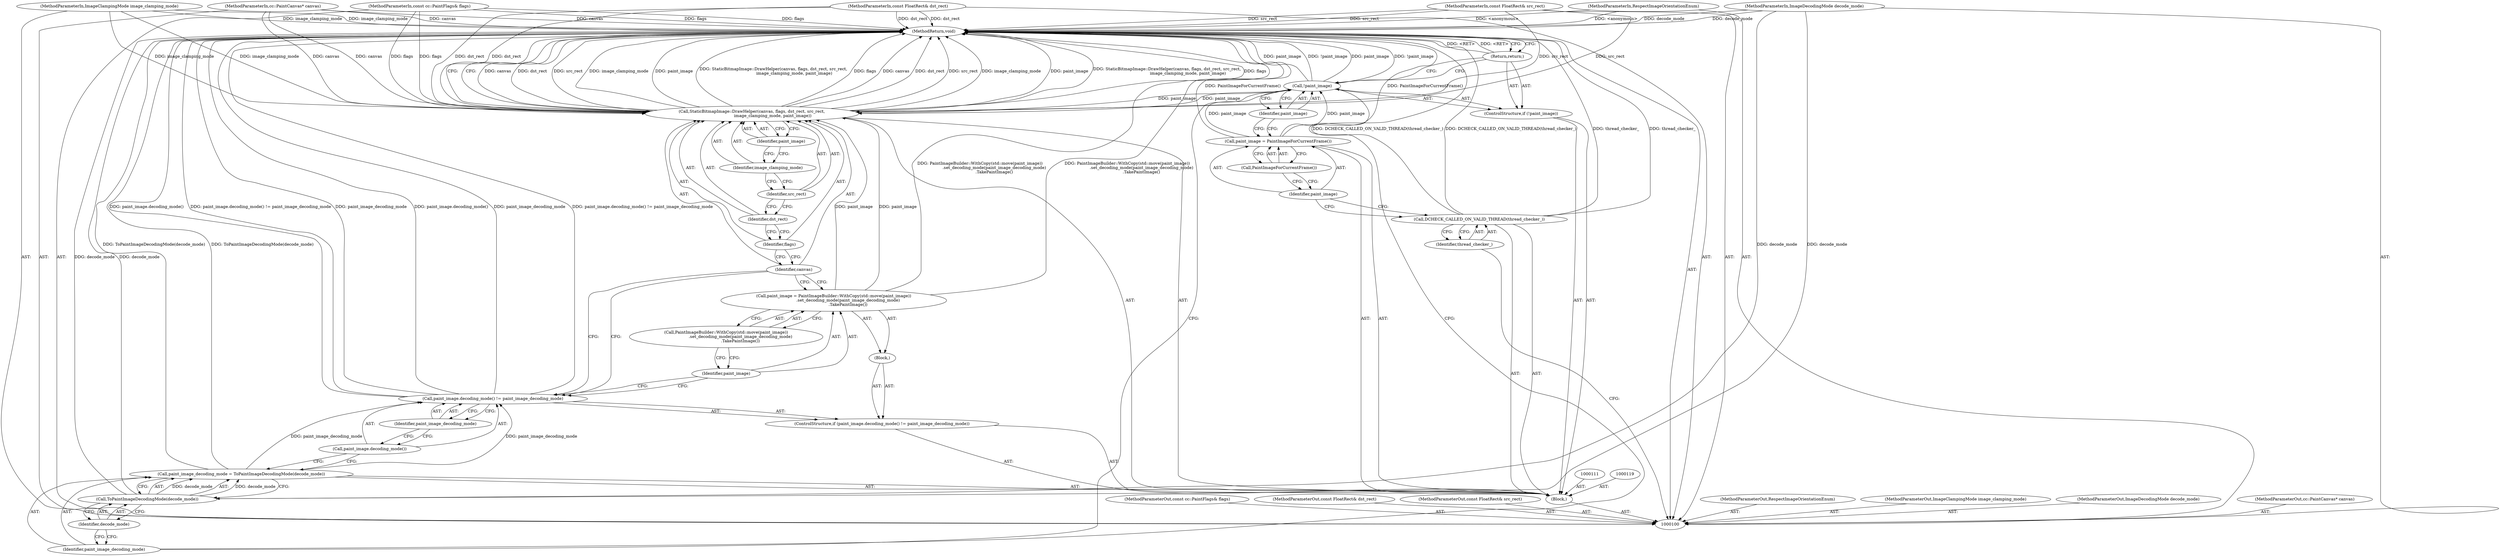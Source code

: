 digraph "0_Chrome_78d89fe556cb5dabbc47b4967cdf55e607e29580_6" {
"1000139" [label="(MethodReturn,void)"];
"1000101" [label="(MethodParameterIn,cc::PaintCanvas* canvas)"];
"1000190" [label="(MethodParameterOut,cc::PaintCanvas* canvas)"];
"1000115" [label="(ControlStructure,if (!paint_image))"];
"1000116" [label="(Call,!paint_image)"];
"1000117" [label="(Identifier,paint_image)"];
"1000118" [label="(Return,return;)"];
"1000122" [label="(Call,ToPaintImageDecodingMode(decode_mode))"];
"1000123" [label="(Identifier,decode_mode)"];
"1000120" [label="(Call,paint_image_decoding_mode = ToPaintImageDecodingMode(decode_mode))"];
"1000121" [label="(Identifier,paint_image_decoding_mode)"];
"1000124" [label="(ControlStructure,if (paint_image.decoding_mode() != paint_image_decoding_mode))"];
"1000127" [label="(Identifier,paint_image_decoding_mode)"];
"1000125" [label="(Call,paint_image.decoding_mode() != paint_image_decoding_mode)"];
"1000126" [label="(Call,paint_image.decoding_mode())"];
"1000128" [label="(Block,)"];
"1000131" [label="(Call,PaintImageBuilder::WithCopy(std::move(paint_image))\n                      .set_decoding_mode(paint_image_decoding_mode)\n                      .TakePaintImage())"];
"1000129" [label="(Call,paint_image = PaintImageBuilder::WithCopy(std::move(paint_image))\n                      .set_decoding_mode(paint_image_decoding_mode)\n                      .TakePaintImage())"];
"1000130" [label="(Identifier,paint_image)"];
"1000132" [label="(Call,StaticBitmapImage::DrawHelper(canvas, flags, dst_rect, src_rect,\n                                image_clamping_mode, paint_image))"];
"1000133" [label="(Identifier,canvas)"];
"1000134" [label="(Identifier,flags)"];
"1000135" [label="(Identifier,dst_rect)"];
"1000136" [label="(Identifier,src_rect)"];
"1000137" [label="(Identifier,image_clamping_mode)"];
"1000138" [label="(Identifier,paint_image)"];
"1000102" [label="(MethodParameterIn,const cc::PaintFlags& flags)"];
"1000191" [label="(MethodParameterOut,const cc::PaintFlags& flags)"];
"1000103" [label="(MethodParameterIn,const FloatRect& dst_rect)"];
"1000192" [label="(MethodParameterOut,const FloatRect& dst_rect)"];
"1000104" [label="(MethodParameterIn,const FloatRect& src_rect)"];
"1000193" [label="(MethodParameterOut,const FloatRect& src_rect)"];
"1000105" [label="(MethodParameterIn,RespectImageOrientationEnum)"];
"1000194" [label="(MethodParameterOut,RespectImageOrientationEnum)"];
"1000106" [label="(MethodParameterIn,ImageClampingMode image_clamping_mode)"];
"1000195" [label="(MethodParameterOut,ImageClampingMode image_clamping_mode)"];
"1000107" [label="(MethodParameterIn,ImageDecodingMode decode_mode)"];
"1000196" [label="(MethodParameterOut,ImageDecodingMode decode_mode)"];
"1000108" [label="(Block,)"];
"1000109" [label="(Call,DCHECK_CALLED_ON_VALID_THREAD(thread_checker_))"];
"1000110" [label="(Identifier,thread_checker_)"];
"1000114" [label="(Call,PaintImageForCurrentFrame())"];
"1000112" [label="(Call,paint_image = PaintImageForCurrentFrame())"];
"1000113" [label="(Identifier,paint_image)"];
"1000139" -> "1000100"  [label="AST: "];
"1000139" -> "1000118"  [label="CFG: "];
"1000139" -> "1000132"  [label="CFG: "];
"1000116" -> "1000139"  [label="DDG: paint_image"];
"1000116" -> "1000139"  [label="DDG: !paint_image"];
"1000125" -> "1000139"  [label="DDG: paint_image.decoding_mode()"];
"1000125" -> "1000139"  [label="DDG: paint_image.decoding_mode() != paint_image_decoding_mode"];
"1000125" -> "1000139"  [label="DDG: paint_image_decoding_mode"];
"1000107" -> "1000139"  [label="DDG: decode_mode"];
"1000104" -> "1000139"  [label="DDG: src_rect"];
"1000105" -> "1000139"  [label="DDG: <anonymous>"];
"1000112" -> "1000139"  [label="DDG: PaintImageForCurrentFrame()"];
"1000132" -> "1000139"  [label="DDG: paint_image"];
"1000132" -> "1000139"  [label="DDG: StaticBitmapImage::DrawHelper(canvas, flags, dst_rect, src_rect,\n                                image_clamping_mode, paint_image)"];
"1000132" -> "1000139"  [label="DDG: flags"];
"1000132" -> "1000139"  [label="DDG: canvas"];
"1000132" -> "1000139"  [label="DDG: dst_rect"];
"1000132" -> "1000139"  [label="DDG: src_rect"];
"1000132" -> "1000139"  [label="DDG: image_clamping_mode"];
"1000129" -> "1000139"  [label="DDG: PaintImageBuilder::WithCopy(std::move(paint_image))\n                      .set_decoding_mode(paint_image_decoding_mode)\n                      .TakePaintImage()"];
"1000122" -> "1000139"  [label="DDG: decode_mode"];
"1000103" -> "1000139"  [label="DDG: dst_rect"];
"1000102" -> "1000139"  [label="DDG: flags"];
"1000101" -> "1000139"  [label="DDG: canvas"];
"1000109" -> "1000139"  [label="DDG: thread_checker_"];
"1000109" -> "1000139"  [label="DDG: DCHECK_CALLED_ON_VALID_THREAD(thread_checker_)"];
"1000120" -> "1000139"  [label="DDG: ToPaintImageDecodingMode(decode_mode)"];
"1000106" -> "1000139"  [label="DDG: image_clamping_mode"];
"1000118" -> "1000139"  [label="DDG: <RET>"];
"1000101" -> "1000100"  [label="AST: "];
"1000101" -> "1000139"  [label="DDG: canvas"];
"1000101" -> "1000132"  [label="DDG: canvas"];
"1000190" -> "1000100"  [label="AST: "];
"1000115" -> "1000108"  [label="AST: "];
"1000116" -> "1000115"  [label="AST: "];
"1000118" -> "1000115"  [label="AST: "];
"1000116" -> "1000115"  [label="AST: "];
"1000116" -> "1000117"  [label="CFG: "];
"1000117" -> "1000116"  [label="AST: "];
"1000118" -> "1000116"  [label="CFG: "];
"1000121" -> "1000116"  [label="CFG: "];
"1000116" -> "1000139"  [label="DDG: paint_image"];
"1000116" -> "1000139"  [label="DDG: !paint_image"];
"1000112" -> "1000116"  [label="DDG: paint_image"];
"1000116" -> "1000132"  [label="DDG: paint_image"];
"1000117" -> "1000116"  [label="AST: "];
"1000117" -> "1000112"  [label="CFG: "];
"1000116" -> "1000117"  [label="CFG: "];
"1000118" -> "1000115"  [label="AST: "];
"1000118" -> "1000116"  [label="CFG: "];
"1000139" -> "1000118"  [label="CFG: "];
"1000118" -> "1000139"  [label="DDG: <RET>"];
"1000122" -> "1000120"  [label="AST: "];
"1000122" -> "1000123"  [label="CFG: "];
"1000123" -> "1000122"  [label="AST: "];
"1000120" -> "1000122"  [label="CFG: "];
"1000122" -> "1000139"  [label="DDG: decode_mode"];
"1000122" -> "1000120"  [label="DDG: decode_mode"];
"1000107" -> "1000122"  [label="DDG: decode_mode"];
"1000123" -> "1000122"  [label="AST: "];
"1000123" -> "1000121"  [label="CFG: "];
"1000122" -> "1000123"  [label="CFG: "];
"1000120" -> "1000108"  [label="AST: "];
"1000120" -> "1000122"  [label="CFG: "];
"1000121" -> "1000120"  [label="AST: "];
"1000122" -> "1000120"  [label="AST: "];
"1000126" -> "1000120"  [label="CFG: "];
"1000120" -> "1000139"  [label="DDG: ToPaintImageDecodingMode(decode_mode)"];
"1000122" -> "1000120"  [label="DDG: decode_mode"];
"1000120" -> "1000125"  [label="DDG: paint_image_decoding_mode"];
"1000121" -> "1000120"  [label="AST: "];
"1000121" -> "1000116"  [label="CFG: "];
"1000123" -> "1000121"  [label="CFG: "];
"1000124" -> "1000108"  [label="AST: "];
"1000125" -> "1000124"  [label="AST: "];
"1000128" -> "1000124"  [label="AST: "];
"1000127" -> "1000125"  [label="AST: "];
"1000127" -> "1000126"  [label="CFG: "];
"1000125" -> "1000127"  [label="CFG: "];
"1000125" -> "1000124"  [label="AST: "];
"1000125" -> "1000127"  [label="CFG: "];
"1000126" -> "1000125"  [label="AST: "];
"1000127" -> "1000125"  [label="AST: "];
"1000130" -> "1000125"  [label="CFG: "];
"1000133" -> "1000125"  [label="CFG: "];
"1000125" -> "1000139"  [label="DDG: paint_image.decoding_mode()"];
"1000125" -> "1000139"  [label="DDG: paint_image.decoding_mode() != paint_image_decoding_mode"];
"1000125" -> "1000139"  [label="DDG: paint_image_decoding_mode"];
"1000120" -> "1000125"  [label="DDG: paint_image_decoding_mode"];
"1000126" -> "1000125"  [label="AST: "];
"1000126" -> "1000120"  [label="CFG: "];
"1000127" -> "1000126"  [label="CFG: "];
"1000128" -> "1000124"  [label="AST: "];
"1000129" -> "1000128"  [label="AST: "];
"1000131" -> "1000129"  [label="AST: "];
"1000131" -> "1000130"  [label="CFG: "];
"1000129" -> "1000131"  [label="CFG: "];
"1000129" -> "1000128"  [label="AST: "];
"1000129" -> "1000131"  [label="CFG: "];
"1000130" -> "1000129"  [label="AST: "];
"1000131" -> "1000129"  [label="AST: "];
"1000133" -> "1000129"  [label="CFG: "];
"1000129" -> "1000139"  [label="DDG: PaintImageBuilder::WithCopy(std::move(paint_image))\n                      .set_decoding_mode(paint_image_decoding_mode)\n                      .TakePaintImage()"];
"1000129" -> "1000132"  [label="DDG: paint_image"];
"1000130" -> "1000129"  [label="AST: "];
"1000130" -> "1000125"  [label="CFG: "];
"1000131" -> "1000130"  [label="CFG: "];
"1000132" -> "1000108"  [label="AST: "];
"1000132" -> "1000138"  [label="CFG: "];
"1000133" -> "1000132"  [label="AST: "];
"1000134" -> "1000132"  [label="AST: "];
"1000135" -> "1000132"  [label="AST: "];
"1000136" -> "1000132"  [label="AST: "];
"1000137" -> "1000132"  [label="AST: "];
"1000138" -> "1000132"  [label="AST: "];
"1000139" -> "1000132"  [label="CFG: "];
"1000132" -> "1000139"  [label="DDG: paint_image"];
"1000132" -> "1000139"  [label="DDG: StaticBitmapImage::DrawHelper(canvas, flags, dst_rect, src_rect,\n                                image_clamping_mode, paint_image)"];
"1000132" -> "1000139"  [label="DDG: flags"];
"1000132" -> "1000139"  [label="DDG: canvas"];
"1000132" -> "1000139"  [label="DDG: dst_rect"];
"1000132" -> "1000139"  [label="DDG: src_rect"];
"1000132" -> "1000139"  [label="DDG: image_clamping_mode"];
"1000101" -> "1000132"  [label="DDG: canvas"];
"1000102" -> "1000132"  [label="DDG: flags"];
"1000103" -> "1000132"  [label="DDG: dst_rect"];
"1000104" -> "1000132"  [label="DDG: src_rect"];
"1000106" -> "1000132"  [label="DDG: image_clamping_mode"];
"1000116" -> "1000132"  [label="DDG: paint_image"];
"1000129" -> "1000132"  [label="DDG: paint_image"];
"1000133" -> "1000132"  [label="AST: "];
"1000133" -> "1000129"  [label="CFG: "];
"1000133" -> "1000125"  [label="CFG: "];
"1000134" -> "1000133"  [label="CFG: "];
"1000134" -> "1000132"  [label="AST: "];
"1000134" -> "1000133"  [label="CFG: "];
"1000135" -> "1000134"  [label="CFG: "];
"1000135" -> "1000132"  [label="AST: "];
"1000135" -> "1000134"  [label="CFG: "];
"1000136" -> "1000135"  [label="CFG: "];
"1000136" -> "1000132"  [label="AST: "];
"1000136" -> "1000135"  [label="CFG: "];
"1000137" -> "1000136"  [label="CFG: "];
"1000137" -> "1000132"  [label="AST: "];
"1000137" -> "1000136"  [label="CFG: "];
"1000138" -> "1000137"  [label="CFG: "];
"1000138" -> "1000132"  [label="AST: "];
"1000138" -> "1000137"  [label="CFG: "];
"1000132" -> "1000138"  [label="CFG: "];
"1000102" -> "1000100"  [label="AST: "];
"1000102" -> "1000139"  [label="DDG: flags"];
"1000102" -> "1000132"  [label="DDG: flags"];
"1000191" -> "1000100"  [label="AST: "];
"1000103" -> "1000100"  [label="AST: "];
"1000103" -> "1000139"  [label="DDG: dst_rect"];
"1000103" -> "1000132"  [label="DDG: dst_rect"];
"1000192" -> "1000100"  [label="AST: "];
"1000104" -> "1000100"  [label="AST: "];
"1000104" -> "1000139"  [label="DDG: src_rect"];
"1000104" -> "1000132"  [label="DDG: src_rect"];
"1000193" -> "1000100"  [label="AST: "];
"1000105" -> "1000100"  [label="AST: "];
"1000105" -> "1000139"  [label="DDG: <anonymous>"];
"1000194" -> "1000100"  [label="AST: "];
"1000106" -> "1000100"  [label="AST: "];
"1000106" -> "1000139"  [label="DDG: image_clamping_mode"];
"1000106" -> "1000132"  [label="DDG: image_clamping_mode"];
"1000195" -> "1000100"  [label="AST: "];
"1000107" -> "1000100"  [label="AST: "];
"1000107" -> "1000139"  [label="DDG: decode_mode"];
"1000107" -> "1000122"  [label="DDG: decode_mode"];
"1000196" -> "1000100"  [label="AST: "];
"1000108" -> "1000100"  [label="AST: "];
"1000109" -> "1000108"  [label="AST: "];
"1000111" -> "1000108"  [label="AST: "];
"1000112" -> "1000108"  [label="AST: "];
"1000115" -> "1000108"  [label="AST: "];
"1000119" -> "1000108"  [label="AST: "];
"1000120" -> "1000108"  [label="AST: "];
"1000124" -> "1000108"  [label="AST: "];
"1000132" -> "1000108"  [label="AST: "];
"1000109" -> "1000108"  [label="AST: "];
"1000109" -> "1000110"  [label="CFG: "];
"1000110" -> "1000109"  [label="AST: "];
"1000113" -> "1000109"  [label="CFG: "];
"1000109" -> "1000139"  [label="DDG: thread_checker_"];
"1000109" -> "1000139"  [label="DDG: DCHECK_CALLED_ON_VALID_THREAD(thread_checker_)"];
"1000110" -> "1000109"  [label="AST: "];
"1000110" -> "1000100"  [label="CFG: "];
"1000109" -> "1000110"  [label="CFG: "];
"1000114" -> "1000112"  [label="AST: "];
"1000114" -> "1000113"  [label="CFG: "];
"1000112" -> "1000114"  [label="CFG: "];
"1000112" -> "1000108"  [label="AST: "];
"1000112" -> "1000114"  [label="CFG: "];
"1000113" -> "1000112"  [label="AST: "];
"1000114" -> "1000112"  [label="AST: "];
"1000117" -> "1000112"  [label="CFG: "];
"1000112" -> "1000139"  [label="DDG: PaintImageForCurrentFrame()"];
"1000112" -> "1000116"  [label="DDG: paint_image"];
"1000113" -> "1000112"  [label="AST: "];
"1000113" -> "1000109"  [label="CFG: "];
"1000114" -> "1000113"  [label="CFG: "];
}
